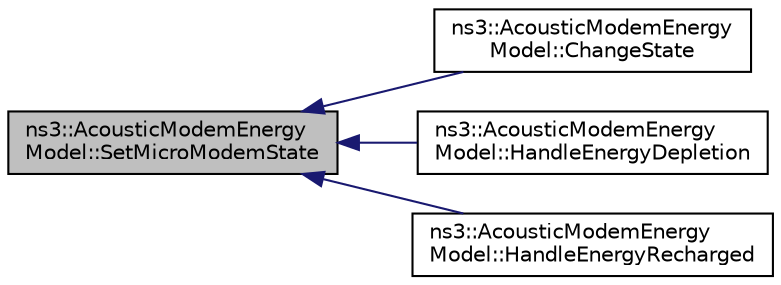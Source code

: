 digraph "ns3::AcousticModemEnergyModel::SetMicroModemState"
{
  edge [fontname="Helvetica",fontsize="10",labelfontname="Helvetica",labelfontsize="10"];
  node [fontname="Helvetica",fontsize="10",shape=record];
  rankdir="LR";
  Node1 [label="ns3::AcousticModemEnergy\lModel::SetMicroModemState",height=0.2,width=0.4,color="black", fillcolor="grey75", style="filled", fontcolor="black"];
  Node1 -> Node2 [dir="back",color="midnightblue",fontsize="10",style="solid"];
  Node2 [label="ns3::AcousticModemEnergy\lModel::ChangeState",height=0.2,width=0.4,color="black", fillcolor="white", style="filled",URL="$d4/da6/classns3_1_1AcousticModemEnergyModel.html#abc8069f9d62851c055d740274a1b5bac"];
  Node1 -> Node3 [dir="back",color="midnightblue",fontsize="10",style="solid"];
  Node3 [label="ns3::AcousticModemEnergy\lModel::HandleEnergyDepletion",height=0.2,width=0.4,color="black", fillcolor="white", style="filled",URL="$d4/da6/classns3_1_1AcousticModemEnergyModel.html#aa9af4358a1a528e7e77783e0195ebd93"];
  Node1 -> Node4 [dir="back",color="midnightblue",fontsize="10",style="solid"];
  Node4 [label="ns3::AcousticModemEnergy\lModel::HandleEnergyRecharged",height=0.2,width=0.4,color="black", fillcolor="white", style="filled",URL="$d4/da6/classns3_1_1AcousticModemEnergyModel.html#ab523ba8080020aa5f2aff449a8833190",tooltip="Handles energy recharged. "];
}
